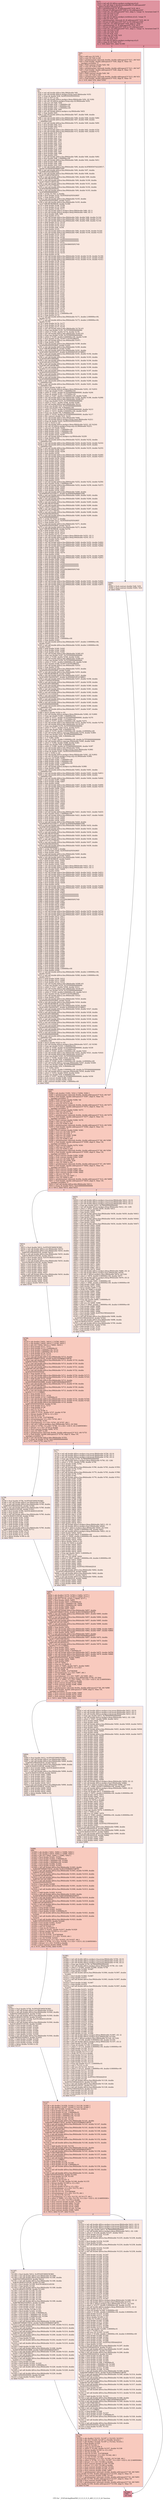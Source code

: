 digraph "CFG for '_Z10CalcAngMomPdS_S_S_S_S_S_S_ddS_S_S_S_S_ib' function" {
	label="CFG for '_Z10CalcAngMomPdS_S_S_S_S_S_S_ddS_S_S_S_S_ib' function";

	Node0x644ba70 [shape=record,color="#b70d28ff", style=filled, fillcolor="#b70d2870",label="{%17:\l  %18 = tail call i32 @llvm.amdgcn.workgroup.id.x()\l  %19 = tail call align 4 dereferenceable(64) i8 addrspace(4)*\l... @llvm.amdgcn.dispatch.ptr()\l  %20 = getelementptr i8, i8 addrspace(4)* %19, i64 4\l  %21 = bitcast i8 addrspace(4)* %20 to i16 addrspace(4)*\l  %22 = load i16, i16 addrspace(4)* %21, align 4, !range !4, !invariant.load !5\l  %23 = zext i16 %22 to i32\l  %24 = mul i32 %18, %23\l  %25 = tail call i32 @llvm.amdgcn.workitem.id.x(), !range !6\l  %26 = add i32 %24, %25\l  %27 = getelementptr inbounds i8, i8 addrspace(4)* %19, i64 16\l  %28 = bitcast i8 addrspace(4)* %27 to i32 addrspace(4)*\l  %29 = load i32, i32 addrspace(4)* %28, align 8, !tbaa !7\l  %30 = getelementptr i8, i8 addrspace(4)* %19, i64 6\l  %31 = bitcast i8 addrspace(4)* %30 to i16 addrspace(4)*\l  %32 = load i16, i16 addrspace(4)* %31, align 2, !range !4, !invariant.load !5\l  %33 = zext i16 %32 to i32\l  %34 = udiv i32 %29, %33\l  %35 = mul i32 %34, %33\l  %36 = icmp ugt i32 %29, %35\l  %37 = zext i1 %36 to i32\l  %38 = add i32 %34, %37\l  %39 = tail call i32 @llvm.amdgcn.workgroup.id.y()\l  %40 = icmp slt i32 %26, %15\l  br i1 %40, label %41, label %1360\l|{<s0>T|<s1>F}}"];
	Node0x644ba70:s0 -> Node0x644fd20;
	Node0x644ba70:s1 -> Node0x644fdb0;
	Node0x644fd20 [shape=record,color="#3d50c3ff", style=filled, fillcolor="#ef886b70",label="{%41:\l41:                                               \l  %42 = add nsw i32 %39, 1\l  %43 = sext i32 %42 to i64\l  %44 = getelementptr inbounds double, double addrspace(1)* %11, i64 %43\l  %45 = load double, double addrspace(1)* %44, align 8, !tbaa !16,\l... !amdgpu.noclobber !5\l  %46 = fadd contract double %45, %8\l  %47 = sext i32 %39 to i64\l  %48 = getelementptr inbounds double, double addrspace(1)* %11, i64 %47\l  %49 = load double, double addrspace(1)* %48, align 8, !tbaa !16,\l... !amdgpu.noclobber !5\l  %50 = fadd contract double %49, %8\l  %51 = sext i32 %26 to i64\l  %52 = getelementptr inbounds double, double addrspace(1)* %13, i64 %51\l  %53 = load double, double addrspace(1)* %52, align 8, !tbaa !16\l  br i1 %16, label %54, label %562\l|{<s0>T|<s1>F}}"];
	Node0x644fd20:s0 -> Node0x6450d50;
	Node0x644fd20:s1 -> Node0x6450de0;
	Node0x6450d50 [shape=record,color="#3d50c3ff", style=filled, fillcolor="#f1ccb870",label="{%54:\l54:                                               \l  %55 = tail call double @llvm.fabs.f64(double %8)\l  %56 = tail call double @llvm.amdgcn.frexp.mant.f64(double %55)\l  %57 = fcmp olt double %56, 0x3FE5555555555555\l  %58 = zext i1 %57 to i32\l  %59 = tail call double @llvm.amdgcn.ldexp.f64(double %56, i32 %58)\l  %60 = tail call i32 @llvm.amdgcn.frexp.exp.i32.f64(double %55)\l  %61 = sub nsw i32 %60, %58\l  %62 = fadd double %59, -1.000000e+00\l  %63 = fadd double %59, 1.000000e+00\l  %64 = fadd double %63, -1.000000e+00\l  %65 = fsub double %59, %64\l  %66 = tail call double @llvm.amdgcn.rcp.f64(double %63)\l  %67 = fneg double %63\l  %68 = tail call double @llvm.fma.f64(double %67, double %66, double\l... 1.000000e+00)\l  %69 = tail call double @llvm.fma.f64(double %68, double %66, double %66)\l  %70 = tail call double @llvm.fma.f64(double %67, double %69, double\l... 1.000000e+00)\l  %71 = tail call double @llvm.fma.f64(double %70, double %69, double %69)\l  %72 = fmul double %62, %71\l  %73 = fmul double %63, %72\l  %74 = fneg double %73\l  %75 = tail call double @llvm.fma.f64(double %72, double %63, double %74)\l  %76 = tail call double @llvm.fma.f64(double %72, double %65, double %75)\l  %77 = fadd double %73, %76\l  %78 = fsub double %77, %73\l  %79 = fsub double %76, %78\l  %80 = fsub double %62, %77\l  %81 = fsub double %62, %80\l  %82 = fsub double %81, %77\l  %83 = fsub double %82, %79\l  %84 = fadd double %80, %83\l  %85 = fmul double %71, %84\l  %86 = fadd double %72, %85\l  %87 = fsub double %86, %72\l  %88 = fsub double %85, %87\l  %89 = fmul double %86, %86\l  %90 = fneg double %89\l  %91 = tail call double @llvm.fma.f64(double %86, double %86, double %90)\l  %92 = fmul double %88, 2.000000e+00\l  %93 = tail call double @llvm.fma.f64(double %86, double %92, double %91)\l  %94 = fadd double %89, %93\l  %95 = fsub double %94, %89\l  %96 = fsub double %93, %95\l  %97 = tail call double @llvm.fma.f64(double %94, double 0x3FBDEE674222DE17,\l... double 0x3FBA6564968915A9)\l  %98 = tail call double @llvm.fma.f64(double %94, double %97, double\l... 0x3FBE25E43ABE935A)\l  %99 = tail call double @llvm.fma.f64(double %94, double %98, double\l... 0x3FC110EF47E6C9C2)\l  %100 = tail call double @llvm.fma.f64(double %94, double %99, double\l... 0x3FC3B13BCFA74449)\l  %101 = tail call double @llvm.fma.f64(double %94, double %100, double\l... 0x3FC745D171BF3C30)\l  %102 = tail call double @llvm.fma.f64(double %94, double %101, double\l... 0x3FCC71C71C7792CE)\l  %103 = tail call double @llvm.fma.f64(double %94, double %102, double\l... 0x3FD24924924920DA)\l  %104 = tail call double @llvm.fma.f64(double %94, double %103, double\l... 0x3FD999999999999C)\l  %105 = sitofp i32 %61 to double\l  %106 = fmul double %105, 0x3FE62E42FEFA39EF\l  %107 = fneg double %106\l  %108 = tail call double @llvm.fma.f64(double %105, double\l... 0x3FE62E42FEFA39EF, double %107)\l  %109 = tail call double @llvm.fma.f64(double %105, double\l... 0x3C7ABC9E3B39803F, double %108)\l  %110 = fadd double %106, %109\l  %111 = fsub double %110, %106\l  %112 = fsub double %109, %111\l  %113 = tail call double @llvm.amdgcn.ldexp.f64(double %86, i32 1)\l  %114 = tail call double @llvm.amdgcn.ldexp.f64(double %88, i32 1)\l  %115 = fmul double %86, %94\l  %116 = fneg double %115\l  %117 = tail call double @llvm.fma.f64(double %94, double %86, double %116)\l  %118 = tail call double @llvm.fma.f64(double %94, double %88, double %117)\l  %119 = tail call double @llvm.fma.f64(double %96, double %86, double %118)\l  %120 = fadd double %115, %119\l  %121 = fsub double %120, %115\l  %122 = fsub double %119, %121\l  %123 = fmul double %94, %104\l  %124 = fneg double %123\l  %125 = tail call double @llvm.fma.f64(double %94, double %104, double %124)\l  %126 = tail call double @llvm.fma.f64(double %96, double %104, double %125)\l  %127 = fadd double %123, %126\l  %128 = fsub double %127, %123\l  %129 = fsub double %126, %128\l  %130 = fadd double %127, 0x3FE5555555555555\l  %131 = fadd double %130, 0xBFE5555555555555\l  %132 = fsub double %127, %131\l  %133 = fadd double %129, 0x3C8543B0D5DF274D\l  %134 = fadd double %133, %132\l  %135 = fadd double %130, %134\l  %136 = fsub double %135, %130\l  %137 = fsub double %134, %136\l  %138 = fmul double %120, %135\l  %139 = fneg double %138\l  %140 = tail call double @llvm.fma.f64(double %120, double %135, double %139)\l  %141 = tail call double @llvm.fma.f64(double %120, double %137, double %140)\l  %142 = tail call double @llvm.fma.f64(double %122, double %135, double %141)\l  %143 = fadd double %138, %142\l  %144 = fsub double %143, %138\l  %145 = fsub double %142, %144\l  %146 = fadd double %113, %143\l  %147 = fsub double %146, %113\l  %148 = fsub double %143, %147\l  %149 = fadd double %114, %145\l  %150 = fadd double %149, %148\l  %151 = fadd double %146, %150\l  %152 = fsub double %151, %146\l  %153 = fsub double %150, %152\l  %154 = fadd double %110, %151\l  %155 = fsub double %154, %110\l  %156 = fsub double %154, %155\l  %157 = fsub double %110, %156\l  %158 = fsub double %151, %155\l  %159 = fadd double %158, %157\l  %160 = fadd double %112, %153\l  %161 = fsub double %160, %112\l  %162 = fsub double %160, %161\l  %163 = fsub double %112, %162\l  %164 = fsub double %153, %161\l  %165 = fadd double %164, %163\l  %166 = fadd double %160, %159\l  %167 = fadd double %154, %166\l  %168 = fsub double %167, %154\l  %169 = fsub double %166, %168\l  %170 = fadd double %165, %169\l  %171 = fadd double %167, %170\l  %172 = fsub double %171, %167\l  %173 = fsub double %170, %172\l  %174 = fmul double %171, 2.000000e+00\l  %175 = fneg double %174\l  %176 = tail call double @llvm.fma.f64(double %171, double 2.000000e+00,\l... double %175)\l  %177 = tail call double @llvm.fma.f64(double %173, double 2.000000e+00,\l... double %176)\l  %178 = fadd double %174, %177\l  %179 = fsub double %178, %174\l  %180 = fsub double %177, %179\l  %181 = tail call double @llvm.fabs.f64(double %174) #3\l  %182 = fcmp oeq double %181, 0x7FF0000000000000\l  %183 = select i1 %182, double %174, double %178\l  %184 = tail call double @llvm.fabs.f64(double %183) #3\l  %185 = fcmp oeq double %184, 0x7FF0000000000000\l  %186 = select i1 %185, double 0.000000e+00, double %180\l  %187 = fmul double %183, 0x3FF71547652B82FE\l  %188 = tail call double @llvm.rint.f64(double %187)\l  %189 = fneg double %188\l  %190 = tail call double @llvm.fma.f64(double %189, double\l... 0x3FE62E42FEFA39EF, double %183)\l  %191 = tail call double @llvm.fma.f64(double %189, double\l... 0x3C7ABC9E3B39803F, double %190)\l  %192 = tail call double @llvm.fma.f64(double %191, double\l... 0x3E5ADE156A5DCB37, double 0x3E928AF3FCA7AB0C)\l  %193 = tail call double @llvm.fma.f64(double %191, double %192, double\l... 0x3EC71DEE623FDE64)\l  %194 = tail call double @llvm.fma.f64(double %191, double %193, double\l... 0x3EFA01997C89E6B0)\l  %195 = tail call double @llvm.fma.f64(double %191, double %194, double\l... 0x3F2A01A014761F6E)\l  %196 = tail call double @llvm.fma.f64(double %191, double %195, double\l... 0x3F56C16C1852B7B0)\l  %197 = tail call double @llvm.fma.f64(double %191, double %196, double\l... 0x3F81111111122322)\l  %198 = tail call double @llvm.fma.f64(double %191, double %197, double\l... 0x3FA55555555502A1)\l  %199 = tail call double @llvm.fma.f64(double %191, double %198, double\l... 0x3FC5555555555511)\l  %200 = tail call double @llvm.fma.f64(double %191, double %199, double\l... 0x3FE000000000000B)\l  %201 = tail call double @llvm.fma.f64(double %191, double %200, double\l... 1.000000e+00)\l  %202 = tail call double @llvm.fma.f64(double %191, double %201, double\l... 1.000000e+00)\l  %203 = fptosi double %188 to i32\l  %204 = tail call double @llvm.amdgcn.ldexp.f64(double %202, i32 %203)\l  %205 = fcmp ogt double %183, 1.024000e+03\l  %206 = select i1 %205, double 0x7FF0000000000000, double %204\l  %207 = fcmp olt double %183, -1.075000e+03\l  %208 = select i1 %207, double 0.000000e+00, double %206\l  %209 = tail call double @llvm.fma.f64(double %208, double %186, double %208)\l  %210 = tail call double @llvm.fabs.f64(double %208) #3\l  %211 = fcmp oeq double %210, 0x7FF0000000000000\l  %212 = select i1 %211, double %208, double %209\l  %213 = tail call double @llvm.fabs.f64(double %212)\l  %214 = fcmp oeq double %55, 0x7FF0000000000000\l  %215 = fcmp oeq double %8, 0.000000e+00\l  %216 = select i1 %214, double 0x7FF0000000000000, double %213\l  %217 = select i1 %215, double 0.000000e+00, double %216\l  %218 = fcmp uno double %8, 0.000000e+00\l  %219 = select i1 %218, double 0x7FF8000000000000, double %217\l  %220 = fdiv contract double %53, %219\l  %221 = tail call double @llvm.fabs.f64(double %46)\l  %222 = tail call double @llvm.amdgcn.frexp.mant.f64(double %221)\l  %223 = fcmp olt double %222, 0x3FE5555555555555\l  %224 = zext i1 %223 to i32\l  %225 = tail call double @llvm.amdgcn.ldexp.f64(double %222, i32 %224)\l  %226 = tail call i32 @llvm.amdgcn.frexp.exp.i32.f64(double %221)\l  %227 = sub nsw i32 %226, %224\l  %228 = fadd double %225, -1.000000e+00\l  %229 = fadd double %225, 1.000000e+00\l  %230 = fadd double %229, -1.000000e+00\l  %231 = fsub double %225, %230\l  %232 = tail call double @llvm.amdgcn.rcp.f64(double %229)\l  %233 = fneg double %229\l  %234 = tail call double @llvm.fma.f64(double %233, double %232, double\l... 1.000000e+00)\l  %235 = tail call double @llvm.fma.f64(double %234, double %232, double %232)\l  %236 = tail call double @llvm.fma.f64(double %233, double %235, double\l... 1.000000e+00)\l  %237 = tail call double @llvm.fma.f64(double %236, double %235, double %235)\l  %238 = fmul double %228, %237\l  %239 = fmul double %229, %238\l  %240 = fneg double %239\l  %241 = tail call double @llvm.fma.f64(double %238, double %229, double %240)\l  %242 = tail call double @llvm.fma.f64(double %238, double %231, double %241)\l  %243 = fadd double %239, %242\l  %244 = fsub double %243, %239\l  %245 = fsub double %242, %244\l  %246 = fsub double %228, %243\l  %247 = fsub double %228, %246\l  %248 = fsub double %247, %243\l  %249 = fsub double %248, %245\l  %250 = fadd double %246, %249\l  %251 = fmul double %237, %250\l  %252 = fadd double %238, %251\l  %253 = fsub double %252, %238\l  %254 = fsub double %251, %253\l  %255 = fmul double %252, %252\l  %256 = fneg double %255\l  %257 = tail call double @llvm.fma.f64(double %252, double %252, double %256)\l  %258 = fmul double %254, 2.000000e+00\l  %259 = tail call double @llvm.fma.f64(double %252, double %258, double %257)\l  %260 = fadd double %255, %259\l  %261 = fsub double %260, %255\l  %262 = fsub double %259, %261\l  %263 = tail call double @llvm.fma.f64(double %260, double\l... 0x3FBDEE674222DE17, double 0x3FBA6564968915A9)\l  %264 = tail call double @llvm.fma.f64(double %260, double %263, double\l... 0x3FBE25E43ABE935A)\l  %265 = tail call double @llvm.fma.f64(double %260, double %264, double\l... 0x3FC110EF47E6C9C2)\l  %266 = tail call double @llvm.fma.f64(double %260, double %265, double\l... 0x3FC3B13BCFA74449)\l  %267 = tail call double @llvm.fma.f64(double %260, double %266, double\l... 0x3FC745D171BF3C30)\l  %268 = tail call double @llvm.fma.f64(double %260, double %267, double\l... 0x3FCC71C71C7792CE)\l  %269 = tail call double @llvm.fma.f64(double %260, double %268, double\l... 0x3FD24924924920DA)\l  %270 = tail call double @llvm.fma.f64(double %260, double %269, double\l... 0x3FD999999999999C)\l  %271 = sitofp i32 %227 to double\l  %272 = fmul double %271, 0x3FE62E42FEFA39EF\l  %273 = fneg double %272\l  %274 = tail call double @llvm.fma.f64(double %271, double\l... 0x3FE62E42FEFA39EF, double %273)\l  %275 = tail call double @llvm.fma.f64(double %271, double\l... 0x3C7ABC9E3B39803F, double %274)\l  %276 = fadd double %272, %275\l  %277 = fsub double %276, %272\l  %278 = fsub double %275, %277\l  %279 = tail call double @llvm.amdgcn.ldexp.f64(double %252, i32 1)\l  %280 = tail call double @llvm.amdgcn.ldexp.f64(double %254, i32 1)\l  %281 = fmul double %252, %260\l  %282 = fneg double %281\l  %283 = tail call double @llvm.fma.f64(double %260, double %252, double %282)\l  %284 = tail call double @llvm.fma.f64(double %260, double %254, double %283)\l  %285 = tail call double @llvm.fma.f64(double %262, double %252, double %284)\l  %286 = fadd double %281, %285\l  %287 = fsub double %286, %281\l  %288 = fsub double %285, %287\l  %289 = fmul double %260, %270\l  %290 = fneg double %289\l  %291 = tail call double @llvm.fma.f64(double %260, double %270, double %290)\l  %292 = tail call double @llvm.fma.f64(double %262, double %270, double %291)\l  %293 = fadd double %289, %292\l  %294 = fsub double %293, %289\l  %295 = fsub double %292, %294\l  %296 = fadd double %293, 0x3FE5555555555555\l  %297 = fadd double %296, 0xBFE5555555555555\l  %298 = fsub double %293, %297\l  %299 = fadd double %295, 0x3C8543B0D5DF274D\l  %300 = fadd double %299, %298\l  %301 = fadd double %296, %300\l  %302 = fsub double %301, %296\l  %303 = fsub double %300, %302\l  %304 = fmul double %286, %301\l  %305 = fneg double %304\l  %306 = tail call double @llvm.fma.f64(double %286, double %301, double %305)\l  %307 = tail call double @llvm.fma.f64(double %286, double %303, double %306)\l  %308 = tail call double @llvm.fma.f64(double %288, double %301, double %307)\l  %309 = fadd double %304, %308\l  %310 = fsub double %309, %304\l  %311 = fsub double %308, %310\l  %312 = fadd double %279, %309\l  %313 = fsub double %312, %279\l  %314 = fsub double %309, %313\l  %315 = fadd double %280, %311\l  %316 = fadd double %315, %314\l  %317 = fadd double %312, %316\l  %318 = fsub double %317, %312\l  %319 = fsub double %316, %318\l  %320 = fadd double %276, %317\l  %321 = fsub double %320, %276\l  %322 = fsub double %320, %321\l  %323 = fsub double %276, %322\l  %324 = fsub double %317, %321\l  %325 = fadd double %324, %323\l  %326 = fadd double %278, %319\l  %327 = fsub double %326, %278\l  %328 = fsub double %326, %327\l  %329 = fsub double %278, %328\l  %330 = fsub double %319, %327\l  %331 = fadd double %330, %329\l  %332 = fadd double %326, %325\l  %333 = fadd double %320, %332\l  %334 = fsub double %333, %320\l  %335 = fsub double %332, %334\l  %336 = fadd double %331, %335\l  %337 = fadd double %333, %336\l  %338 = fsub double %337, %333\l  %339 = fsub double %336, %338\l  %340 = fmul double %337, 3.000000e+00\l  %341 = fneg double %340\l  %342 = tail call double @llvm.fma.f64(double %337, double 3.000000e+00,\l... double %341)\l  %343 = tail call double @llvm.fma.f64(double %339, double 3.000000e+00,\l... double %342)\l  %344 = fadd double %340, %343\l  %345 = fsub double %344, %340\l  %346 = fsub double %343, %345\l  %347 = tail call double @llvm.fabs.f64(double %340) #3\l  %348 = fcmp oeq double %347, 0x7FF0000000000000\l  %349 = select i1 %348, double %340, double %344\l  %350 = tail call double @llvm.fabs.f64(double %349) #3\l  %351 = fcmp oeq double %350, 0x7FF0000000000000\l  %352 = select i1 %351, double 0.000000e+00, double %346\l  %353 = fmul double %349, 0x3FF71547652B82FE\l  %354 = tail call double @llvm.rint.f64(double %353)\l  %355 = fneg double %354\l  %356 = tail call double @llvm.fma.f64(double %355, double\l... 0x3FE62E42FEFA39EF, double %349)\l  %357 = tail call double @llvm.fma.f64(double %355, double\l... 0x3C7ABC9E3B39803F, double %356)\l  %358 = tail call double @llvm.fma.f64(double %357, double\l... 0x3E5ADE156A5DCB37, double 0x3E928AF3FCA7AB0C)\l  %359 = tail call double @llvm.fma.f64(double %357, double %358, double\l... 0x3EC71DEE623FDE64)\l  %360 = tail call double @llvm.fma.f64(double %357, double %359, double\l... 0x3EFA01997C89E6B0)\l  %361 = tail call double @llvm.fma.f64(double %357, double %360, double\l... 0x3F2A01A014761F6E)\l  %362 = tail call double @llvm.fma.f64(double %357, double %361, double\l... 0x3F56C16C1852B7B0)\l  %363 = tail call double @llvm.fma.f64(double %357, double %362, double\l... 0x3F81111111122322)\l  %364 = tail call double @llvm.fma.f64(double %357, double %363, double\l... 0x3FA55555555502A1)\l  %365 = tail call double @llvm.fma.f64(double %357, double %364, double\l... 0x3FC5555555555511)\l  %366 = tail call double @llvm.fma.f64(double %357, double %365, double\l... 0x3FE000000000000B)\l  %367 = tail call double @llvm.fma.f64(double %357, double %366, double\l... 1.000000e+00)\l  %368 = tail call double @llvm.fma.f64(double %357, double %367, double\l... 1.000000e+00)\l  %369 = fptosi double %354 to i32\l  %370 = tail call double @llvm.amdgcn.ldexp.f64(double %368, i32 %369)\l  %371 = fcmp ogt double %349, 1.024000e+03\l  %372 = select i1 %371, double 0x7FF0000000000000, double %370\l  %373 = fcmp olt double %349, -1.075000e+03\l  %374 = select i1 %373, double 0.000000e+00, double %372\l  %375 = tail call double @llvm.fma.f64(double %374, double %352, double %374)\l  %376 = tail call double @llvm.fabs.f64(double %374) #3\l  %377 = fcmp oeq double %376, 0x7FF0000000000000\l  %378 = select i1 %377, double %374, double %375\l  %379 = fcmp uge double %46, 0.000000e+00\l  %380 = select i1 %379, double 0.000000e+00, double -0.000000e+00\l  %381 = tail call double @llvm.copysign.f64(double %378, double %380)\l  %382 = fcmp oeq double %221, 0x7FF0000000000000\l  %383 = fcmp oeq double %46, 0.000000e+00\l  %384 = or i1 %383, %382\l  %385 = select i1 %383, double 0.000000e+00, double 0x7FF0000000000000\l  %386 = tail call double @llvm.copysign.f64(double %385, double %46)\l  %387 = select i1 %384, double %386, double %381\l  %388 = fcmp uno double %46, 0.000000e+00\l  %389 = select i1 %388, double 0x7FF8000000000000, double %387\l  %390 = tail call double @llvm.fabs.f64(double %50)\l  %391 = tail call double @llvm.amdgcn.frexp.mant.f64(double %390)\l  %392 = fcmp olt double %391, 0x3FE5555555555555\l  %393 = zext i1 %392 to i32\l  %394 = tail call double @llvm.amdgcn.ldexp.f64(double %391, i32 %393)\l  %395 = tail call i32 @llvm.amdgcn.frexp.exp.i32.f64(double %390)\l  %396 = sub nsw i32 %395, %393\l  %397 = fadd double %394, -1.000000e+00\l  %398 = fadd double %394, 1.000000e+00\l  %399 = fadd double %398, -1.000000e+00\l  %400 = fsub double %394, %399\l  %401 = tail call double @llvm.amdgcn.rcp.f64(double %398)\l  %402 = fneg double %398\l  %403 = tail call double @llvm.fma.f64(double %402, double %401, double\l... 1.000000e+00)\l  %404 = tail call double @llvm.fma.f64(double %403, double %401, double %401)\l  %405 = tail call double @llvm.fma.f64(double %402, double %404, double\l... 1.000000e+00)\l  %406 = tail call double @llvm.fma.f64(double %405, double %404, double %404)\l  %407 = fmul double %397, %406\l  %408 = fmul double %398, %407\l  %409 = fneg double %408\l  %410 = tail call double @llvm.fma.f64(double %407, double %398, double %409)\l  %411 = tail call double @llvm.fma.f64(double %407, double %400, double %410)\l  %412 = fadd double %408, %411\l  %413 = fsub double %412, %408\l  %414 = fsub double %411, %413\l  %415 = fsub double %397, %412\l  %416 = fsub double %397, %415\l  %417 = fsub double %416, %412\l  %418 = fsub double %417, %414\l  %419 = fadd double %415, %418\l  %420 = fmul double %406, %419\l  %421 = fadd double %407, %420\l  %422 = fsub double %421, %407\l  %423 = fsub double %420, %422\l  %424 = fmul double %421, %421\l  %425 = fneg double %424\l  %426 = tail call double @llvm.fma.f64(double %421, double %421, double %425)\l  %427 = fmul double %423, 2.000000e+00\l  %428 = tail call double @llvm.fma.f64(double %421, double %427, double %426)\l  %429 = fadd double %424, %428\l  %430 = fsub double %429, %424\l  %431 = fsub double %428, %430\l  %432 = tail call double @llvm.fma.f64(double %429, double\l... 0x3FBDEE674222DE17, double 0x3FBA6564968915A9)\l  %433 = tail call double @llvm.fma.f64(double %429, double %432, double\l... 0x3FBE25E43ABE935A)\l  %434 = tail call double @llvm.fma.f64(double %429, double %433, double\l... 0x3FC110EF47E6C9C2)\l  %435 = tail call double @llvm.fma.f64(double %429, double %434, double\l... 0x3FC3B13BCFA74449)\l  %436 = tail call double @llvm.fma.f64(double %429, double %435, double\l... 0x3FC745D171BF3C30)\l  %437 = tail call double @llvm.fma.f64(double %429, double %436, double\l... 0x3FCC71C71C7792CE)\l  %438 = tail call double @llvm.fma.f64(double %429, double %437, double\l... 0x3FD24924924920DA)\l  %439 = tail call double @llvm.fma.f64(double %429, double %438, double\l... 0x3FD999999999999C)\l  %440 = sitofp i32 %396 to double\l  %441 = fmul double %440, 0x3FE62E42FEFA39EF\l  %442 = fneg double %441\l  %443 = tail call double @llvm.fma.f64(double %440, double\l... 0x3FE62E42FEFA39EF, double %442)\l  %444 = tail call double @llvm.fma.f64(double %440, double\l... 0x3C7ABC9E3B39803F, double %443)\l  %445 = fadd double %441, %444\l  %446 = fsub double %445, %441\l  %447 = fsub double %444, %446\l  %448 = tail call double @llvm.amdgcn.ldexp.f64(double %421, i32 1)\l  %449 = tail call double @llvm.amdgcn.ldexp.f64(double %423, i32 1)\l  %450 = fmul double %421, %429\l  %451 = fneg double %450\l  %452 = tail call double @llvm.fma.f64(double %429, double %421, double %451)\l  %453 = tail call double @llvm.fma.f64(double %429, double %423, double %452)\l  %454 = tail call double @llvm.fma.f64(double %431, double %421, double %453)\l  %455 = fadd double %450, %454\l  %456 = fsub double %455, %450\l  %457 = fsub double %454, %456\l  %458 = fmul double %429, %439\l  %459 = fneg double %458\l  %460 = tail call double @llvm.fma.f64(double %429, double %439, double %459)\l  %461 = tail call double @llvm.fma.f64(double %431, double %439, double %460)\l  %462 = fadd double %458, %461\l  %463 = fsub double %462, %458\l  %464 = fsub double %461, %463\l  %465 = fadd double %462, 0x3FE5555555555555\l  %466 = fadd double %465, 0xBFE5555555555555\l  %467 = fsub double %462, %466\l  %468 = fadd double %464, 0x3C8543B0D5DF274D\l  %469 = fadd double %468, %467\l  %470 = fadd double %465, %469\l  %471 = fsub double %470, %465\l  %472 = fsub double %469, %471\l  %473 = fmul double %455, %470\l  %474 = fneg double %473\l  %475 = tail call double @llvm.fma.f64(double %455, double %470, double %474)\l  %476 = tail call double @llvm.fma.f64(double %455, double %472, double %475)\l  %477 = tail call double @llvm.fma.f64(double %457, double %470, double %476)\l  %478 = fadd double %473, %477\l  %479 = fsub double %478, %473\l  %480 = fsub double %477, %479\l  %481 = fadd double %448, %478\l  %482 = fsub double %481, %448\l  %483 = fsub double %478, %482\l  %484 = fadd double %449, %480\l  %485 = fadd double %484, %483\l  %486 = fadd double %481, %485\l  %487 = fsub double %486, %481\l  %488 = fsub double %485, %487\l  %489 = fadd double %445, %486\l  %490 = fsub double %489, %445\l  %491 = fsub double %489, %490\l  %492 = fsub double %445, %491\l  %493 = fsub double %486, %490\l  %494 = fadd double %493, %492\l  %495 = fadd double %447, %488\l  %496 = fsub double %495, %447\l  %497 = fsub double %495, %496\l  %498 = fsub double %447, %497\l  %499 = fsub double %488, %496\l  %500 = fadd double %499, %498\l  %501 = fadd double %495, %494\l  %502 = fadd double %489, %501\l  %503 = fsub double %502, %489\l  %504 = fsub double %501, %503\l  %505 = fadd double %500, %504\l  %506 = fadd double %502, %505\l  %507 = fsub double %506, %502\l  %508 = fsub double %505, %507\l  %509 = fmul double %506, 3.000000e+00\l  %510 = fneg double %509\l  %511 = tail call double @llvm.fma.f64(double %506, double 3.000000e+00,\l... double %510)\l  %512 = tail call double @llvm.fma.f64(double %508, double 3.000000e+00,\l... double %511)\l  %513 = fadd double %509, %512\l  %514 = fsub double %513, %509\l  %515 = fsub double %512, %514\l  %516 = tail call double @llvm.fabs.f64(double %509) #3\l  %517 = fcmp oeq double %516, 0x7FF0000000000000\l  %518 = select i1 %517, double %509, double %513\l  %519 = tail call double @llvm.fabs.f64(double %518) #3\l  %520 = fcmp oeq double %519, 0x7FF0000000000000\l  %521 = select i1 %520, double 0.000000e+00, double %515\l  %522 = fmul double %518, 0x3FF71547652B82FE\l  %523 = tail call double @llvm.rint.f64(double %522)\l  %524 = fneg double %523\l  %525 = tail call double @llvm.fma.f64(double %524, double\l... 0x3FE62E42FEFA39EF, double %518)\l  %526 = tail call double @llvm.fma.f64(double %524, double\l... 0x3C7ABC9E3B39803F, double %525)\l  %527 = tail call double @llvm.fma.f64(double %526, double\l... 0x3E5ADE156A5DCB37, double 0x3E928AF3FCA7AB0C)\l  %528 = tail call double @llvm.fma.f64(double %526, double %527, double\l... 0x3EC71DEE623FDE64)\l  %529 = tail call double @llvm.fma.f64(double %526, double %528, double\l... 0x3EFA01997C89E6B0)\l  %530 = tail call double @llvm.fma.f64(double %526, double %529, double\l... 0x3F2A01A014761F6E)\l  %531 = tail call double @llvm.fma.f64(double %526, double %530, double\l... 0x3F56C16C1852B7B0)\l  %532 = tail call double @llvm.fma.f64(double %526, double %531, double\l... 0x3F81111111122322)\l  %533 = tail call double @llvm.fma.f64(double %526, double %532, double\l... 0x3FA55555555502A1)\l  %534 = tail call double @llvm.fma.f64(double %526, double %533, double\l... 0x3FC5555555555511)\l  %535 = tail call double @llvm.fma.f64(double %526, double %534, double\l... 0x3FE000000000000B)\l  %536 = tail call double @llvm.fma.f64(double %526, double %535, double\l... 1.000000e+00)\l  %537 = tail call double @llvm.fma.f64(double %526, double %536, double\l... 1.000000e+00)\l  %538 = fptosi double %523 to i32\l  %539 = tail call double @llvm.amdgcn.ldexp.f64(double %537, i32 %538)\l  %540 = fcmp ogt double %518, 1.024000e+03\l  %541 = select i1 %540, double 0x7FF0000000000000, double %539\l  %542 = fcmp olt double %518, -1.075000e+03\l  %543 = select i1 %542, double 0.000000e+00, double %541\l  %544 = tail call double @llvm.fma.f64(double %543, double %521, double %543)\l  %545 = tail call double @llvm.fabs.f64(double %543) #3\l  %546 = fcmp oeq double %545, 0x7FF0000000000000\l  %547 = select i1 %546, double %543, double %544\l  %548 = fcmp uge double %50, 0.000000e+00\l  %549 = select i1 %548, double 0.000000e+00, double -0.000000e+00\l  %550 = tail call double @llvm.copysign.f64(double %547, double %549)\l  %551 = fcmp oeq double %390, 0x7FF0000000000000\l  %552 = fcmp oeq double %50, 0.000000e+00\l  %553 = or i1 %552, %551\l  %554 = select i1 %552, double 0.000000e+00, double 0x7FF0000000000000\l  %555 = tail call double @llvm.copysign.f64(double %554, double %50)\l  %556 = select i1 %553, double %555, double %550\l  %557 = fcmp uno double %50, 0.000000e+00\l  %558 = select i1 %557, double 0x7FF8000000000000, double %556\l  %559 = fsub contract double %389, %558\l  %560 = fmul contract double %559, %220\l  %561 = fdiv contract double %560, 3.000000e+00\l  br label %565\l}"];
	Node0x6450d50 -> Node0x646c7a0;
	Node0x6450de0 [shape=record,color="#3d50c3ff", style=filled, fillcolor="#f1ccb870",label="{%562:\l562:                                              \l  %563 = fsub contract double %46, %50\l  %564 = fmul contract double %563, %53\l  br label %565\l}"];
	Node0x6450de0 -> Node0x646c7a0;
	Node0x646c7a0 [shape=record,color="#3d50c3ff", style=filled, fillcolor="#ef886b70",label="{%565:\l565:                                              \l  %566 = phi double [ %561, %54 ], [ %564, %562 ]\l  %567 = getelementptr inbounds double, double addrspace(1)* %10, i64 %47\l  %568 = load double, double addrspace(1)* %567, align 8, !tbaa !16,\l... !amdgpu.noclobber !5\l  %569 = fadd contract double %568, %8\l  %570 = mul nsw i32 %26, 3\l  %571 = sext i32 %570 to i64\l  %572 = getelementptr inbounds double, double addrspace(1)* %14, i64 %571\l  %573 = load double, double addrspace(1)* %572, align 8, !tbaa !16,\l... !amdgpu.noclobber !5\l  %574 = fmul contract double %569, %573\l  %575 = add nsw i32 %570, 1\l  %576 = sext i32 %575 to i64\l  %577 = getelementptr inbounds double, double addrspace(1)* %14, i64 %576\l  %578 = load double, double addrspace(1)* %577, align 8, !tbaa !16,\l... !amdgpu.noclobber !5\l  %579 = fmul contract double %569, %578\l  %580 = add nsw i32 %570, 2\l  %581 = sext i32 %580 to i64\l  %582 = getelementptr inbounds double, double addrspace(1)* %14, i64 %581\l  %583 = load double, double addrspace(1)* %582, align 8, !tbaa !16,\l... !amdgpu.noclobber !5\l  %584 = fmul contract double %569, %583\l  %585 = mul nsw i32 %38, %570\l  %586 = mul nsw i32 %39, 3\l  %587 = add nsw i32 %585, %586\l  %588 = add nsw i32 %587, 2\l  %589 = sext i32 %588 to i64\l  %590 = getelementptr inbounds double, double addrspace(1)* %6, i64 %589\l  %591 = load double, double addrspace(1)* %590, align 8, !tbaa !16,\l... !amdgpu.noclobber !5\l  %592 = fmul contract double %579, %591\l  %593 = add nsw i32 %587, 1\l  %594 = sext i32 %593 to i64\l  %595 = getelementptr inbounds double, double addrspace(1)* %6, i64 %594\l  %596 = load double, double addrspace(1)* %595, align 8, !tbaa !16,\l... !amdgpu.noclobber !5\l  %597 = fmul contract double %584, %596\l  %598 = fsub contract double %592, %597\l  %599 = mul nsw i32 %38, %26\l  %600 = add nsw i32 %599, %39\l  %601 = sext i32 %600 to i64\l  %602 = getelementptr inbounds double, double addrspace(1)* %7, i64 %601\l  %603 = load double, double addrspace(1)* %602, align 8, !tbaa !16,\l... !amdgpu.noclobber !5\l  %604 = fmul contract double %603, %9\l  %605 = fmul contract double %569, %604\l  %606 = fmul contract double %584, %605\l  %607 = shl nsw i32 %26, 1\l  %608 = add nuw nsw i32 %607, 1\l  %609 = sext i32 %608 to i64\l  %610 = getelementptr inbounds double, double addrspace(1)* %12, i64 %609\l  %611 = load double, double addrspace(1)* %610, align 8, !tbaa !16,\l... !amdgpu.noclobber !5\l  %612 = tail call double @llvm.fabs.f64(double %611)\l  %613 = fcmp olt double %612, 0x41D0000000000000\l  br i1 %613, label %614, label %633\l|{<s0>T|<s1>F}}"];
	Node0x646c7a0:s0 -> Node0x646e630;
	Node0x646c7a0:s1 -> Node0x646e6c0;
	Node0x646e630 [shape=record,color="#3d50c3ff", style=filled, fillcolor="#f1ccb870",label="{%614:\l614:                                              \l  %615 = fmul double %612, 0x3FE45F306DC9C883\l  %616 = tail call double @llvm.rint.f64(double %615)\l  %617 = tail call double @llvm.fma.f64(double %616, double\l... 0xBFF921FB54442D18, double %612)\l  %618 = tail call double @llvm.fma.f64(double %616, double\l... 0xBC91A62633145C00, double %617)\l  %619 = fmul double %616, 0x3C91A62633145C00\l  %620 = fneg double %619\l  %621 = tail call double @llvm.fma.f64(double %616, double\l... 0x3C91A62633145C00, double %620)\l  %622 = fsub double %617, %619\l  %623 = fsub double %617, %622\l  %624 = fsub double %623, %619\l  %625 = fsub double %622, %618\l  %626 = fadd double %625, %624\l  %627 = fsub double %626, %621\l  %628 = tail call double @llvm.fma.f64(double %616, double\l... 0xB97B839A252049C0, double %627)\l  %629 = fadd double %618, %628\l  %630 = fsub double %629, %618\l  %631 = fsub double %628, %630\l  %632 = fptosi double %616 to i32\l  br label %709\l}"];
	Node0x646e630 -> Node0x646f5c0;
	Node0x646e6c0 [shape=record,color="#3d50c3ff", style=filled, fillcolor="#f1ccb870",label="{%633:\l633:                                              \l  %634 = tail call double @llvm.amdgcn.trig.preop.f64(double %612, i32 0)\l  %635 = tail call double @llvm.amdgcn.trig.preop.f64(double %612, i32 1)\l  %636 = tail call double @llvm.amdgcn.trig.preop.f64(double %612, i32 2)\l  %637 = fcmp oge double %612, 0x7B00000000000000\l  %638 = tail call double @llvm.amdgcn.ldexp.f64(double %612, i32 -128)\l  %639 = select i1 %637, double %638, double %612\l  %640 = fmul double %636, %639\l  %641 = fneg double %640\l  %642 = tail call double @llvm.fma.f64(double %636, double %639, double %641)\l  %643 = fmul double %635, %639\l  %644 = fneg double %643\l  %645 = tail call double @llvm.fma.f64(double %635, double %639, double %644)\l  %646 = fmul double %634, %639\l  %647 = fneg double %646\l  %648 = tail call double @llvm.fma.f64(double %634, double %639, double %647)\l  %649 = fadd double %643, %648\l  %650 = fsub double %649, %643\l  %651 = fsub double %649, %650\l  %652 = fsub double %648, %650\l  %653 = fsub double %643, %651\l  %654 = fadd double %652, %653\l  %655 = fadd double %640, %645\l  %656 = fsub double %655, %640\l  %657 = fsub double %655, %656\l  %658 = fsub double %645, %656\l  %659 = fsub double %640, %657\l  %660 = fadd double %658, %659\l  %661 = fadd double %655, %654\l  %662 = fsub double %661, %655\l  %663 = fsub double %661, %662\l  %664 = fsub double %654, %662\l  %665 = fsub double %655, %663\l  %666 = fadd double %664, %665\l  %667 = fadd double %660, %666\l  %668 = fadd double %642, %667\l  %669 = fadd double %646, %649\l  %670 = fsub double %669, %646\l  %671 = fsub double %649, %670\l  %672 = fadd double %671, %661\l  %673 = fsub double %672, %671\l  %674 = fsub double %661, %673\l  %675 = fadd double %674, %668\l  %676 = tail call double @llvm.amdgcn.ldexp.f64(double %669, i32 -2)\l  %677 = tail call double @llvm.amdgcn.fract.f64(double %676)\l  %678 = tail call i1 @llvm.amdgcn.class.f64(double %676, i32 516)\l  %679 = select i1 %678, double 0.000000e+00, double %677\l  %680 = tail call double @llvm.amdgcn.ldexp.f64(double %679, i32 2)\l  %681 = fadd double %680, %672\l  %682 = fcmp olt double %681, 0.000000e+00\l  %683 = select i1 %682, double 4.000000e+00, double 0.000000e+00\l  %684 = fadd double %680, %683\l  %685 = fadd double %672, %684\l  %686 = fptosi double %685 to i32\l  %687 = sitofp i32 %686 to double\l  %688 = fsub double %684, %687\l  %689 = fadd double %672, %688\l  %690 = fsub double %689, %688\l  %691 = fsub double %672, %690\l  %692 = fadd double %675, %691\l  %693 = fcmp oge double %689, 5.000000e-01\l  %694 = zext i1 %693 to i32\l  %695 = add nsw i32 %694, %686\l  %696 = select i1 %693, double 1.000000e+00, double 0.000000e+00\l  %697 = fsub double %689, %696\l  %698 = fadd double %697, %692\l  %699 = fsub double %698, %697\l  %700 = fsub double %692, %699\l  %701 = fmul double %698, 0x3FF921FB54442D18\l  %702 = fneg double %701\l  %703 = tail call double @llvm.fma.f64(double %698, double\l... 0x3FF921FB54442D18, double %702)\l  %704 = tail call double @llvm.fma.f64(double %698, double\l... 0x3C91A62633145C07, double %703)\l  %705 = tail call double @llvm.fma.f64(double %700, double\l... 0x3FF921FB54442D18, double %704)\l  %706 = fadd double %701, %705\l  %707 = fsub double %706, %701\l  %708 = fsub double %705, %707\l  br label %709\l}"];
	Node0x646e6c0 -> Node0x646f5c0;
	Node0x646f5c0 [shape=record,color="#3d50c3ff", style=filled, fillcolor="#ef886b70",label="{%709:\l709:                                              \l  %710 = phi double [ %631, %614 ], [ %708, %633 ]\l  %711 = phi double [ %629, %614 ], [ %706, %633 ]\l  %712 = phi i32 [ %632, %614 ], [ %695, %633 ]\l  %713 = fmul double %711, %711\l  %714 = fmul double %713, 5.000000e-01\l  %715 = fsub double 1.000000e+00, %714\l  %716 = fsub double 1.000000e+00, %715\l  %717 = fsub double %716, %714\l  %718 = fmul double %713, %713\l  %719 = tail call double @llvm.fma.f64(double %713, double\l... 0xBDA907DB46CC5E42, double 0x3E21EEB69037AB78)\l  %720 = tail call double @llvm.fma.f64(double %713, double %719, double\l... 0xBE927E4FA17F65F6)\l  %721 = tail call double @llvm.fma.f64(double %713, double %720, double\l... 0x3EFA01A019F4EC90)\l  %722 = tail call double @llvm.fma.f64(double %713, double %721, double\l... 0xBF56C16C16C16967)\l  %723 = tail call double @llvm.fma.f64(double %713, double %722, double\l... 0x3FA5555555555555)\l  %724 = fneg double %710\l  %725 = tail call double @llvm.fma.f64(double %711, double %724, double %717)\l  %726 = tail call double @llvm.fma.f64(double %718, double %723, double %725)\l  %727 = fadd double %715, %726\l  %728 = tail call double @llvm.fma.f64(double %713, double\l... 0x3DE5E0B2F9A43BB8, double 0xBE5AE600B42FDFA7)\l  %729 = tail call double @llvm.fma.f64(double %713, double %728, double\l... 0x3EC71DE3796CDE01)\l  %730 = tail call double @llvm.fma.f64(double %713, double %729, double\l... 0xBF2A01A019E83E5C)\l  %731 = tail call double @llvm.fma.f64(double %713, double %730, double\l... 0x3F81111111110BB3)\l  %732 = fneg double %713\l  %733 = fmul double %711, %732\l  %734 = fmul double %710, 5.000000e-01\l  %735 = tail call double @llvm.fma.f64(double %733, double %731, double %734)\l  %736 = tail call double @llvm.fma.f64(double %713, double %735, double %724)\l  %737 = tail call double @llvm.fma.f64(double %733, double\l... 0xBFC5555555555555, double %736)\l  %738 = fsub double %711, %737\l  %739 = fneg double %738\l  %740 = and i32 %712, 1\l  %741 = icmp eq i32 %740, 0\l  %742 = select i1 %741, double %727, double %739\l  %743 = bitcast double %742 to \<2 x i32\>\l  %744 = shl i32 %712, 30\l  %745 = and i32 %744, -2147483648\l  %746 = extractelement \<2 x i32\> %743, i64 1\l  %747 = xor i32 %746, %745\l  %748 = insertelement \<2 x i32\> %743, i32 %747, i64 1\l  %749 = tail call i1 @llvm.amdgcn.class.f64(double %612, i32 504)\l  %750 = select i1 %749, \<2 x i32\> %748, \<2 x i32\> \<i32 0, i32 2146959360\>\l  %751 = bitcast \<2 x i32\> %750 to double\l  %752 = fmul contract double %606, %751\l  %753 = sext i32 %607 to i64\l  %754 = getelementptr inbounds double, double addrspace(1)* %12, i64 %753\l  %755 = load double, double addrspace(1)* %754, align 8, !tbaa !16,\l... !amdgpu.noclobber !5\l  %756 = tail call double @llvm.fabs.f64(double %755)\l  %757 = fcmp olt double %756, 0x41D0000000000000\l  br i1 %757, label %758, label %777\l|{<s0>T|<s1>F}}"];
	Node0x646f5c0:s0 -> Node0x6476810;
	Node0x646f5c0:s1 -> Node0x64768a0;
	Node0x6476810 [shape=record,color="#3d50c3ff", style=filled, fillcolor="#f1ccb870",label="{%758:\l758:                                              \l  %759 = fmul double %756, 0x3FE45F306DC9C883\l  %760 = tail call double @llvm.rint.f64(double %759)\l  %761 = tail call double @llvm.fma.f64(double %760, double\l... 0xBFF921FB54442D18, double %756)\l  %762 = tail call double @llvm.fma.f64(double %760, double\l... 0xBC91A62633145C00, double %761)\l  %763 = fmul double %760, 0x3C91A62633145C00\l  %764 = fneg double %763\l  %765 = tail call double @llvm.fma.f64(double %760, double\l... 0x3C91A62633145C00, double %764)\l  %766 = fsub double %761, %763\l  %767 = fsub double %761, %766\l  %768 = fsub double %767, %763\l  %769 = fsub double %766, %762\l  %770 = fadd double %769, %768\l  %771 = fsub double %770, %765\l  %772 = tail call double @llvm.fma.f64(double %760, double\l... 0xB97B839A252049C0, double %771)\l  %773 = fadd double %762, %772\l  %774 = fsub double %773, %762\l  %775 = fsub double %772, %774\l  %776 = fptosi double %760 to i32\l  br label %853\l}"];
	Node0x6476810 -> Node0x64776a0;
	Node0x64768a0 [shape=record,color="#3d50c3ff", style=filled, fillcolor="#f1ccb870",label="{%777:\l777:                                              \l  %778 = tail call double @llvm.amdgcn.trig.preop.f64(double %756, i32 0)\l  %779 = tail call double @llvm.amdgcn.trig.preop.f64(double %756, i32 1)\l  %780 = tail call double @llvm.amdgcn.trig.preop.f64(double %756, i32 2)\l  %781 = fcmp oge double %756, 0x7B00000000000000\l  %782 = tail call double @llvm.amdgcn.ldexp.f64(double %756, i32 -128)\l  %783 = select i1 %781, double %782, double %756\l  %784 = fmul double %780, %783\l  %785 = fneg double %784\l  %786 = tail call double @llvm.fma.f64(double %780, double %783, double %785)\l  %787 = fmul double %779, %783\l  %788 = fneg double %787\l  %789 = tail call double @llvm.fma.f64(double %779, double %783, double %788)\l  %790 = fmul double %778, %783\l  %791 = fneg double %790\l  %792 = tail call double @llvm.fma.f64(double %778, double %783, double %791)\l  %793 = fadd double %787, %792\l  %794 = fsub double %793, %787\l  %795 = fsub double %793, %794\l  %796 = fsub double %792, %794\l  %797 = fsub double %787, %795\l  %798 = fadd double %796, %797\l  %799 = fadd double %784, %789\l  %800 = fsub double %799, %784\l  %801 = fsub double %799, %800\l  %802 = fsub double %789, %800\l  %803 = fsub double %784, %801\l  %804 = fadd double %802, %803\l  %805 = fadd double %799, %798\l  %806 = fsub double %805, %799\l  %807 = fsub double %805, %806\l  %808 = fsub double %798, %806\l  %809 = fsub double %799, %807\l  %810 = fadd double %808, %809\l  %811 = fadd double %804, %810\l  %812 = fadd double %786, %811\l  %813 = fadd double %790, %793\l  %814 = fsub double %813, %790\l  %815 = fsub double %793, %814\l  %816 = fadd double %815, %805\l  %817 = fsub double %816, %815\l  %818 = fsub double %805, %817\l  %819 = fadd double %818, %812\l  %820 = tail call double @llvm.amdgcn.ldexp.f64(double %813, i32 -2)\l  %821 = tail call double @llvm.amdgcn.fract.f64(double %820)\l  %822 = tail call i1 @llvm.amdgcn.class.f64(double %820, i32 516)\l  %823 = select i1 %822, double 0.000000e+00, double %821\l  %824 = tail call double @llvm.amdgcn.ldexp.f64(double %823, i32 2)\l  %825 = fadd double %824, %816\l  %826 = fcmp olt double %825, 0.000000e+00\l  %827 = select i1 %826, double 4.000000e+00, double 0.000000e+00\l  %828 = fadd double %824, %827\l  %829 = fadd double %816, %828\l  %830 = fptosi double %829 to i32\l  %831 = sitofp i32 %830 to double\l  %832 = fsub double %828, %831\l  %833 = fadd double %816, %832\l  %834 = fsub double %833, %832\l  %835 = fsub double %816, %834\l  %836 = fadd double %819, %835\l  %837 = fcmp oge double %833, 5.000000e-01\l  %838 = zext i1 %837 to i32\l  %839 = add nsw i32 %838, %830\l  %840 = select i1 %837, double 1.000000e+00, double 0.000000e+00\l  %841 = fsub double %833, %840\l  %842 = fadd double %841, %836\l  %843 = fsub double %842, %841\l  %844 = fsub double %836, %843\l  %845 = fmul double %842, 0x3FF921FB54442D18\l  %846 = fneg double %845\l  %847 = tail call double @llvm.fma.f64(double %842, double\l... 0x3FF921FB54442D18, double %846)\l  %848 = tail call double @llvm.fma.f64(double %842, double\l... 0x3C91A62633145C07, double %847)\l  %849 = tail call double @llvm.fma.f64(double %844, double\l... 0x3FF921FB54442D18, double %848)\l  %850 = fadd double %845, %849\l  %851 = fsub double %850, %845\l  %852 = fsub double %849, %851\l  br label %853\l}"];
	Node0x64768a0 -> Node0x64776a0;
	Node0x64776a0 [shape=record,color="#3d50c3ff", style=filled, fillcolor="#ef886b70",label="{%853:\l853:                                              \l  %854 = phi double [ %775, %758 ], [ %852, %777 ]\l  %855 = phi double [ %773, %758 ], [ %850, %777 ]\l  %856 = phi i32 [ %776, %758 ], [ %839, %777 ]\l  %857 = fmul double %855, %855\l  %858 = fmul double %857, 5.000000e-01\l  %859 = fsub double 1.000000e+00, %858\l  %860 = fsub double 1.000000e+00, %859\l  %861 = fsub double %860, %858\l  %862 = fmul double %857, %857\l  %863 = tail call double @llvm.fma.f64(double %857, double\l... 0xBDA907DB46CC5E42, double 0x3E21EEB69037AB78)\l  %864 = tail call double @llvm.fma.f64(double %857, double %863, double\l... 0xBE927E4FA17F65F6)\l  %865 = tail call double @llvm.fma.f64(double %857, double %864, double\l... 0x3EFA01A019F4EC90)\l  %866 = tail call double @llvm.fma.f64(double %857, double %865, double\l... 0xBF56C16C16C16967)\l  %867 = tail call double @llvm.fma.f64(double %857, double %866, double\l... 0x3FA5555555555555)\l  %868 = fneg double %854\l  %869 = tail call double @llvm.fma.f64(double %855, double %868, double %861)\l  %870 = tail call double @llvm.fma.f64(double %862, double %867, double %869)\l  %871 = fadd double %859, %870\l  %872 = tail call double @llvm.fma.f64(double %857, double\l... 0x3DE5E0B2F9A43BB8, double 0xBE5AE600B42FDFA7)\l  %873 = tail call double @llvm.fma.f64(double %857, double %872, double\l... 0x3EC71DE3796CDE01)\l  %874 = tail call double @llvm.fma.f64(double %857, double %873, double\l... 0xBF2A01A019E83E5C)\l  %875 = tail call double @llvm.fma.f64(double %857, double %874, double\l... 0x3F81111111110BB3)\l  %876 = fneg double %857\l  %877 = fmul double %855, %876\l  %878 = fmul double %854, 5.000000e-01\l  %879 = tail call double @llvm.fma.f64(double %877, double %875, double %878)\l  %880 = tail call double @llvm.fma.f64(double %857, double %879, double %868)\l  %881 = tail call double @llvm.fma.f64(double %877, double\l... 0xBFC5555555555555, double %880)\l  %882 = fsub double %855, %881\l  %883 = fneg double %882\l  %884 = and i32 %856, 1\l  %885 = icmp eq i32 %884, 0\l  %886 = select i1 %885, double %871, double %883\l  %887 = bitcast double %886 to \<2 x i32\>\l  %888 = shl i32 %856, 30\l  %889 = and i32 %888, -2147483648\l  %890 = extractelement \<2 x i32\> %887, i64 1\l  %891 = xor i32 %890, %889\l  %892 = insertelement \<2 x i32\> %887, i32 %891, i64 1\l  %893 = tail call i1 @llvm.amdgcn.class.f64(double %756, i32 504)\l  %894 = select i1 %893, \<2 x i32\> %892, \<2 x i32\> \<i32 0, i32 2146959360\>\l  %895 = bitcast \<2 x i32\> %894 to double\l  %896 = fmul contract double %752, %895\l  %897 = fsub contract double %598, %896\l  %898 = sext i32 %587 to i64\l  %899 = getelementptr inbounds double, double addrspace(1)* %6, i64 %898\l  %900 = load double, double addrspace(1)* %899, align 8, !tbaa !16,\l... !amdgpu.noclobber !5\l  %901 = fmul contract double %584, %900\l  %902 = fmul contract double %574, %591\l  %903 = fsub contract double %901, %902\l  br i1 %613, label %904, label %923\l|{<s0>T|<s1>F}}"];
	Node0x64776a0:s0 -> Node0x647cee0;
	Node0x64776a0:s1 -> Node0x647cf30;
	Node0x647cee0 [shape=record,color="#3d50c3ff", style=filled, fillcolor="#f1ccb870",label="{%904:\l904:                                              \l  %905 = fmul double %612, 0x3FE45F306DC9C883\l  %906 = tail call double @llvm.rint.f64(double %905)\l  %907 = tail call double @llvm.fma.f64(double %906, double\l... 0xBFF921FB54442D18, double %612)\l  %908 = tail call double @llvm.fma.f64(double %906, double\l... 0xBC91A62633145C00, double %907)\l  %909 = fmul double %906, 0x3C91A62633145C00\l  %910 = fneg double %909\l  %911 = tail call double @llvm.fma.f64(double %906, double\l... 0x3C91A62633145C00, double %910)\l  %912 = fsub double %907, %909\l  %913 = fsub double %907, %912\l  %914 = fsub double %913, %909\l  %915 = fsub double %912, %908\l  %916 = fadd double %915, %914\l  %917 = fsub double %916, %911\l  %918 = tail call double @llvm.fma.f64(double %906, double\l... 0xB97B839A252049C0, double %917)\l  %919 = fadd double %908, %918\l  %920 = fsub double %919, %908\l  %921 = fsub double %918, %920\l  %922 = fptosi double %906 to i32\l  br label %999\l}"];
	Node0x647cee0 -> Node0x647dcf0;
	Node0x647cf30 [shape=record,color="#3d50c3ff", style=filled, fillcolor="#f1ccb870",label="{%923:\l923:                                              \l  %924 = tail call double @llvm.amdgcn.trig.preop.f64(double %612, i32 0)\l  %925 = tail call double @llvm.amdgcn.trig.preop.f64(double %612, i32 1)\l  %926 = tail call double @llvm.amdgcn.trig.preop.f64(double %612, i32 2)\l  %927 = fcmp oge double %612, 0x7B00000000000000\l  %928 = tail call double @llvm.amdgcn.ldexp.f64(double %612, i32 -128)\l  %929 = select i1 %927, double %928, double %612\l  %930 = fmul double %926, %929\l  %931 = fneg double %930\l  %932 = tail call double @llvm.fma.f64(double %926, double %929, double %931)\l  %933 = fmul double %925, %929\l  %934 = fneg double %933\l  %935 = tail call double @llvm.fma.f64(double %925, double %929, double %934)\l  %936 = fmul double %924, %929\l  %937 = fneg double %936\l  %938 = tail call double @llvm.fma.f64(double %924, double %929, double %937)\l  %939 = fadd double %933, %938\l  %940 = fsub double %939, %933\l  %941 = fsub double %939, %940\l  %942 = fsub double %938, %940\l  %943 = fsub double %933, %941\l  %944 = fadd double %942, %943\l  %945 = fadd double %930, %935\l  %946 = fsub double %945, %930\l  %947 = fsub double %945, %946\l  %948 = fsub double %935, %946\l  %949 = fsub double %930, %947\l  %950 = fadd double %948, %949\l  %951 = fadd double %945, %944\l  %952 = fsub double %951, %945\l  %953 = fsub double %951, %952\l  %954 = fsub double %944, %952\l  %955 = fsub double %945, %953\l  %956 = fadd double %954, %955\l  %957 = fadd double %950, %956\l  %958 = fadd double %932, %957\l  %959 = fadd double %936, %939\l  %960 = fsub double %959, %936\l  %961 = fsub double %939, %960\l  %962 = fadd double %961, %951\l  %963 = fsub double %962, %961\l  %964 = fsub double %951, %963\l  %965 = fadd double %964, %958\l  %966 = tail call double @llvm.amdgcn.ldexp.f64(double %959, i32 -2)\l  %967 = tail call double @llvm.amdgcn.fract.f64(double %966)\l  %968 = tail call i1 @llvm.amdgcn.class.f64(double %966, i32 516)\l  %969 = select i1 %968, double 0.000000e+00, double %967\l  %970 = tail call double @llvm.amdgcn.ldexp.f64(double %969, i32 2)\l  %971 = fadd double %970, %962\l  %972 = fcmp olt double %971, 0.000000e+00\l  %973 = select i1 %972, double 4.000000e+00, double 0.000000e+00\l  %974 = fadd double %970, %973\l  %975 = fadd double %962, %974\l  %976 = fptosi double %975 to i32\l  %977 = sitofp i32 %976 to double\l  %978 = fsub double %974, %977\l  %979 = fadd double %962, %978\l  %980 = fsub double %979, %978\l  %981 = fsub double %962, %980\l  %982 = fadd double %965, %981\l  %983 = fcmp oge double %979, 5.000000e-01\l  %984 = zext i1 %983 to i32\l  %985 = add nsw i32 %984, %976\l  %986 = select i1 %983, double 1.000000e+00, double 0.000000e+00\l  %987 = fsub double %979, %986\l  %988 = fadd double %987, %982\l  %989 = fsub double %988, %987\l  %990 = fsub double %982, %989\l  %991 = fmul double %988, 0x3FF921FB54442D18\l  %992 = fneg double %991\l  %993 = tail call double @llvm.fma.f64(double %988, double\l... 0x3FF921FB54442D18, double %992)\l  %994 = tail call double @llvm.fma.f64(double %988, double\l... 0x3C91A62633145C07, double %993)\l  %995 = tail call double @llvm.fma.f64(double %990, double\l... 0x3FF921FB54442D18, double %994)\l  %996 = fadd double %991, %995\l  %997 = fsub double %996, %991\l  %998 = fsub double %995, %997\l  br label %999\l}"];
	Node0x647cf30 -> Node0x647dcf0;
	Node0x647dcf0 [shape=record,color="#3d50c3ff", style=filled, fillcolor="#ef886b70",label="{%999:\l999:                                              \l  %1000 = phi double [ %921, %904 ], [ %998, %923 ]\l  %1001 = phi double [ %919, %904 ], [ %996, %923 ]\l  %1002 = phi i32 [ %922, %904 ], [ %985, %923 ]\l  %1003 = fmul double %1001, %1001\l  %1004 = fmul double %1003, 5.000000e-01\l  %1005 = fsub double 1.000000e+00, %1004\l  %1006 = fsub double 1.000000e+00, %1005\l  %1007 = fsub double %1006, %1004\l  %1008 = fmul double %1003, %1003\l  %1009 = tail call double @llvm.fma.f64(double %1003, double\l... 0xBDA907DB46CC5E42, double 0x3E21EEB69037AB78)\l  %1010 = tail call double @llvm.fma.f64(double %1003, double %1009, double\l... 0xBE927E4FA17F65F6)\l  %1011 = tail call double @llvm.fma.f64(double %1003, double %1010, double\l... 0x3EFA01A019F4EC90)\l  %1012 = tail call double @llvm.fma.f64(double %1003, double %1011, double\l... 0xBF56C16C16C16967)\l  %1013 = tail call double @llvm.fma.f64(double %1003, double %1012, double\l... 0x3FA5555555555555)\l  %1014 = fneg double %1000\l  %1015 = tail call double @llvm.fma.f64(double %1001, double %1014, double\l... %1007)\l  %1016 = tail call double @llvm.fma.f64(double %1008, double %1013, double\l... %1015)\l  %1017 = fadd double %1005, %1016\l  %1018 = tail call double @llvm.fma.f64(double %1003, double\l... 0x3DE5E0B2F9A43BB8, double 0xBE5AE600B42FDFA7)\l  %1019 = tail call double @llvm.fma.f64(double %1003, double %1018, double\l... 0x3EC71DE3796CDE01)\l  %1020 = tail call double @llvm.fma.f64(double %1003, double %1019, double\l... 0xBF2A01A019E83E5C)\l  %1021 = tail call double @llvm.fma.f64(double %1003, double %1020, double\l... 0x3F81111111110BB3)\l  %1022 = fneg double %1003\l  %1023 = fmul double %1001, %1022\l  %1024 = fmul double %1000, 5.000000e-01\l  %1025 = tail call double @llvm.fma.f64(double %1023, double %1021, double\l... %1024)\l  %1026 = tail call double @llvm.fma.f64(double %1003, double %1025, double\l... %1014)\l  %1027 = tail call double @llvm.fma.f64(double %1023, double\l... 0xBFC5555555555555, double %1026)\l  %1028 = fsub double %1001, %1027\l  %1029 = fneg double %1028\l  %1030 = and i32 %1002, 1\l  %1031 = icmp eq i32 %1030, 0\l  %1032 = select i1 %1031, double %1017, double %1029\l  %1033 = bitcast double %1032 to \<2 x i32\>\l  %1034 = shl i32 %1002, 30\l  %1035 = and i32 %1034, -2147483648\l  %1036 = extractelement \<2 x i32\> %1033, i64 1\l  %1037 = xor i32 %1036, %1035\l  %1038 = insertelement \<2 x i32\> %1033, i32 %1037, i64 1\l  %1039 = select i1 %749, \<2 x i32\> %1038, \<2 x i32\> \<i32 0, i32 2146959360\>\l  %1040 = bitcast \<2 x i32\> %1039 to double\l  %1041 = fmul contract double %606, %1040\l  br i1 %757, label %1042, label %1061\l|{<s0>T|<s1>F}}"];
	Node0x647dcf0:s0 -> Node0x6469a30;
	Node0x647dcf0:s1 -> Node0x6469a80;
	Node0x6469a30 [shape=record,color="#3d50c3ff", style=filled, fillcolor="#f1ccb870",label="{%1042:\l1042:                                             \l  %1043 = fmul double %756, 0x3FE45F306DC9C883\l  %1044 = tail call double @llvm.rint.f64(double %1043)\l  %1045 = tail call double @llvm.fma.f64(double %1044, double\l... 0xBFF921FB54442D18, double %756)\l  %1046 = tail call double @llvm.fma.f64(double %1044, double\l... 0xBC91A62633145C00, double %1045)\l  %1047 = fmul double %1044, 0x3C91A62633145C00\l  %1048 = fneg double %1047\l  %1049 = tail call double @llvm.fma.f64(double %1044, double\l... 0x3C91A62633145C00, double %1048)\l  %1050 = fsub double %1045, %1047\l  %1051 = fsub double %1045, %1050\l  %1052 = fsub double %1051, %1047\l  %1053 = fsub double %1050, %1046\l  %1054 = fadd double %1053, %1052\l  %1055 = fsub double %1054, %1049\l  %1056 = tail call double @llvm.fma.f64(double %1044, double\l... 0xB97B839A252049C0, double %1055)\l  %1057 = fadd double %1046, %1056\l  %1058 = fsub double %1057, %1046\l  %1059 = fsub double %1056, %1058\l  %1060 = fptosi double %1044 to i32\l  br label %1137\l}"];
	Node0x6469a30 -> Node0x646a840;
	Node0x6469a80 [shape=record,color="#3d50c3ff", style=filled, fillcolor="#f1ccb870",label="{%1061:\l1061:                                             \l  %1062 = tail call double @llvm.amdgcn.trig.preop.f64(double %756, i32 0)\l  %1063 = tail call double @llvm.amdgcn.trig.preop.f64(double %756, i32 1)\l  %1064 = tail call double @llvm.amdgcn.trig.preop.f64(double %756, i32 2)\l  %1065 = fcmp oge double %756, 0x7B00000000000000\l  %1066 = tail call double @llvm.amdgcn.ldexp.f64(double %756, i32 -128)\l  %1067 = select i1 %1065, double %1066, double %756\l  %1068 = fmul double %1064, %1067\l  %1069 = fneg double %1068\l  %1070 = tail call double @llvm.fma.f64(double %1064, double %1067, double\l... %1069)\l  %1071 = fmul double %1063, %1067\l  %1072 = fneg double %1071\l  %1073 = tail call double @llvm.fma.f64(double %1063, double %1067, double\l... %1072)\l  %1074 = fmul double %1062, %1067\l  %1075 = fneg double %1074\l  %1076 = tail call double @llvm.fma.f64(double %1062, double %1067, double\l... %1075)\l  %1077 = fadd double %1071, %1076\l  %1078 = fsub double %1077, %1071\l  %1079 = fsub double %1077, %1078\l  %1080 = fsub double %1076, %1078\l  %1081 = fsub double %1071, %1079\l  %1082 = fadd double %1080, %1081\l  %1083 = fadd double %1068, %1073\l  %1084 = fsub double %1083, %1068\l  %1085 = fsub double %1083, %1084\l  %1086 = fsub double %1073, %1084\l  %1087 = fsub double %1068, %1085\l  %1088 = fadd double %1086, %1087\l  %1089 = fadd double %1083, %1082\l  %1090 = fsub double %1089, %1083\l  %1091 = fsub double %1089, %1090\l  %1092 = fsub double %1082, %1090\l  %1093 = fsub double %1083, %1091\l  %1094 = fadd double %1092, %1093\l  %1095 = fadd double %1088, %1094\l  %1096 = fadd double %1070, %1095\l  %1097 = fadd double %1074, %1077\l  %1098 = fsub double %1097, %1074\l  %1099 = fsub double %1077, %1098\l  %1100 = fadd double %1099, %1089\l  %1101 = fsub double %1100, %1099\l  %1102 = fsub double %1089, %1101\l  %1103 = fadd double %1102, %1096\l  %1104 = tail call double @llvm.amdgcn.ldexp.f64(double %1097, i32 -2)\l  %1105 = tail call double @llvm.amdgcn.fract.f64(double %1104)\l  %1106 = tail call i1 @llvm.amdgcn.class.f64(double %1104, i32 516)\l  %1107 = select i1 %1106, double 0.000000e+00, double %1105\l  %1108 = tail call double @llvm.amdgcn.ldexp.f64(double %1107, i32 2)\l  %1109 = fadd double %1108, %1100\l  %1110 = fcmp olt double %1109, 0.000000e+00\l  %1111 = select i1 %1110, double 4.000000e+00, double 0.000000e+00\l  %1112 = fadd double %1108, %1111\l  %1113 = fadd double %1100, %1112\l  %1114 = fptosi double %1113 to i32\l  %1115 = sitofp i32 %1114 to double\l  %1116 = fsub double %1112, %1115\l  %1117 = fadd double %1100, %1116\l  %1118 = fsub double %1117, %1116\l  %1119 = fsub double %1100, %1118\l  %1120 = fadd double %1103, %1119\l  %1121 = fcmp oge double %1117, 5.000000e-01\l  %1122 = zext i1 %1121 to i32\l  %1123 = add nsw i32 %1122, %1114\l  %1124 = select i1 %1121, double 1.000000e+00, double 0.000000e+00\l  %1125 = fsub double %1117, %1124\l  %1126 = fadd double %1125, %1120\l  %1127 = fsub double %1126, %1125\l  %1128 = fsub double %1120, %1127\l  %1129 = fmul double %1126, 0x3FF921FB54442D18\l  %1130 = fneg double %1129\l  %1131 = tail call double @llvm.fma.f64(double %1126, double\l... 0x3FF921FB54442D18, double %1130)\l  %1132 = tail call double @llvm.fma.f64(double %1126, double\l... 0x3C91A62633145C07, double %1131)\l  %1133 = tail call double @llvm.fma.f64(double %1128, double\l... 0x3FF921FB54442D18, double %1132)\l  %1134 = fadd double %1129, %1133\l  %1135 = fsub double %1134, %1129\l  %1136 = fsub double %1133, %1135\l  br label %1137\l}"];
	Node0x6469a80 -> Node0x646a840;
	Node0x646a840 [shape=record,color="#3d50c3ff", style=filled, fillcolor="#ef886b70",label="{%1137:\l1137:                                             \l  %1138 = phi double [ %1059, %1042 ], [ %1136, %1061 ]\l  %1139 = phi double [ %1057, %1042 ], [ %1134, %1061 ]\l  %1140 = phi i32 [ %1060, %1042 ], [ %1123, %1061 ]\l  %1141 = fmul double %1139, %1139\l  %1142 = fmul double %1141, 5.000000e-01\l  %1143 = fsub double 1.000000e+00, %1142\l  %1144 = fsub double 1.000000e+00, %1143\l  %1145 = fsub double %1144, %1142\l  %1146 = fmul double %1141, %1141\l  %1147 = tail call double @llvm.fma.f64(double %1141, double\l... 0xBDA907DB46CC5E42, double 0x3E21EEB69037AB78)\l  %1148 = tail call double @llvm.fma.f64(double %1141, double %1147, double\l... 0xBE927E4FA17F65F6)\l  %1149 = tail call double @llvm.fma.f64(double %1141, double %1148, double\l... 0x3EFA01A019F4EC90)\l  %1150 = tail call double @llvm.fma.f64(double %1141, double %1149, double\l... 0xBF56C16C16C16967)\l  %1151 = tail call double @llvm.fma.f64(double %1141, double %1150, double\l... 0x3FA5555555555555)\l  %1152 = fneg double %1138\l  %1153 = tail call double @llvm.fma.f64(double %1139, double %1152, double\l... %1145)\l  %1154 = tail call double @llvm.fma.f64(double %1146, double %1151, double\l... %1153)\l  %1155 = fadd double %1143, %1154\l  %1156 = tail call double @llvm.fma.f64(double %1141, double\l... 0x3DE5E0B2F9A43BB8, double 0xBE5AE600B42FDFA7)\l  %1157 = tail call double @llvm.fma.f64(double %1141, double %1156, double\l... 0x3EC71DE3796CDE01)\l  %1158 = tail call double @llvm.fma.f64(double %1141, double %1157, double\l... 0xBF2A01A019E83E5C)\l  %1159 = tail call double @llvm.fma.f64(double %1141, double %1158, double\l... 0x3F81111111110BB3)\l  %1160 = fneg double %1141\l  %1161 = fmul double %1139, %1160\l  %1162 = fmul double %1138, 5.000000e-01\l  %1163 = tail call double @llvm.fma.f64(double %1161, double %1159, double\l... %1162)\l  %1164 = tail call double @llvm.fma.f64(double %1141, double %1163, double\l... %1152)\l  %1165 = tail call double @llvm.fma.f64(double %1161, double\l... 0xBFC5555555555555, double %1164)\l  %1166 = fsub double %1139, %1165\l  %1167 = and i32 %1140, 1\l  %1168 = icmp eq i32 %1167, 0\l  %1169 = select i1 %1168, double %1166, double %1155\l  %1170 = bitcast double %1169 to \<2 x i32\>\l  %1171 = shl i32 %1140, 30\l  %1172 = bitcast double %755 to \<2 x i32\>\l  %1173 = extractelement \<2 x i32\> %1172, i64 1\l  %1174 = xor i32 %1171, %1173\l  %1175 = and i32 %1174, -2147483648\l  %1176 = extractelement \<2 x i32\> %1170, i64 1\l  %1177 = xor i32 %1176, %1175\l  %1178 = insertelement \<2 x i32\> %1170, i32 %1177, i64 1\l  %1179 = select i1 %893, \<2 x i32\> %1178, \<2 x i32\> \<i32 0, i32 2146959360\>\l  %1180 = bitcast \<2 x i32\> %1179 to double\l  %1181 = fmul contract double %1041, %1180\l  %1182 = fsub contract double %903, %1181\l  %1183 = fmul contract double %574, %596\l  %1184 = fmul contract double %579, %900\l  %1185 = fsub contract double %1183, %1184\l  %1186 = fmul contract double %569, %605\l  br i1 %613, label %1187, label %1232\l|{<s0>T|<s1>F}}"];
	Node0x646a840:s0 -> Node0x648b530;
	Node0x646a840:s1 -> Node0x648b580;
	Node0x648b530 [shape=record,color="#3d50c3ff", style=filled, fillcolor="#f1ccb870",label="{%1187:\l1187:                                             \l  %1188 = fmul double %612, 0x3FE45F306DC9C883\l  %1189 = tail call double @llvm.rint.f64(double %1188)\l  %1190 = tail call double @llvm.fma.f64(double %1189, double\l... 0xBFF921FB54442D18, double %612)\l  %1191 = tail call double @llvm.fma.f64(double %1189, double\l... 0xBC91A62633145C00, double %1190)\l  %1192 = fmul double %1189, 0x3C91A62633145C00\l  %1193 = fneg double %1192\l  %1194 = tail call double @llvm.fma.f64(double %1189, double\l... 0x3C91A62633145C00, double %1193)\l  %1195 = fsub double %1190, %1192\l  %1196 = fsub double %1190, %1195\l  %1197 = fsub double %1196, %1192\l  %1198 = fsub double %1195, %1191\l  %1199 = fadd double %1198, %1197\l  %1200 = fsub double %1199, %1194\l  %1201 = tail call double @llvm.fma.f64(double %1189, double\l... 0xB97B839A252049C0, double %1200)\l  %1202 = fadd double %1191, %1201\l  %1203 = fsub double %1202, %1191\l  %1204 = fsub double %1201, %1203\l  %1205 = fptosi double %1189 to i32\l  %1206 = fmul double %1202, %1202\l  %1207 = fmul double %1206, 5.000000e-01\l  %1208 = fsub double 1.000000e+00, %1207\l  %1209 = fsub double 1.000000e+00, %1208\l  %1210 = fsub double %1209, %1207\l  %1211 = fmul double %1206, %1206\l  %1212 = tail call double @llvm.fma.f64(double %1206, double\l... 0xBDA907DB46CC5E42, double 0x3E21EEB69037AB78)\l  %1213 = tail call double @llvm.fma.f64(double %1206, double %1212, double\l... 0xBE927E4FA17F65F6)\l  %1214 = tail call double @llvm.fma.f64(double %1206, double %1213, double\l... 0x3EFA01A019F4EC90)\l  %1215 = tail call double @llvm.fma.f64(double %1206, double %1214, double\l... 0xBF56C16C16C16967)\l  %1216 = tail call double @llvm.fma.f64(double %1206, double %1215, double\l... 0x3FA5555555555555)\l  %1217 = fneg double %1204\l  %1218 = tail call double @llvm.fma.f64(double %1202, double %1217, double\l... %1210)\l  %1219 = tail call double @llvm.fma.f64(double %1211, double %1216, double\l... %1218)\l  %1220 = fadd double %1208, %1219\l  %1221 = tail call double @llvm.fma.f64(double %1206, double\l... 0x3DE5E0B2F9A43BB8, double 0xBE5AE600B42FDFA7)\l  %1222 = tail call double @llvm.fma.f64(double %1206, double %1221, double\l... 0x3EC71DE3796CDE01)\l  %1223 = tail call double @llvm.fma.f64(double %1206, double %1222, double\l... 0xBF2A01A019E83E5C)\l  %1224 = tail call double @llvm.fma.f64(double %1206, double %1223, double\l... 0x3F81111111110BB3)\l  %1225 = fneg double %1206\l  %1226 = fmul double %1202, %1225\l  %1227 = fmul double %1204, 5.000000e-01\l  %1228 = tail call double @llvm.fma.f64(double %1226, double %1224, double\l... %1227)\l  %1229 = tail call double @llvm.fma.f64(double %1206, double %1228, double\l... %1217)\l  %1230 = tail call double @llvm.fma.f64(double %1226, double\l... 0xBFC5555555555555, double %1229)\l  %1231 = fsub double %1202, %1230\l  br label %1334\l}"];
	Node0x648b530 -> Node0x648da60;
	Node0x648b580 [shape=record,color="#3d50c3ff", style=filled, fillcolor="#f1ccb870",label="{%1232:\l1232:                                             \l  %1233 = tail call double @llvm.amdgcn.trig.preop.f64(double %612, i32 0)\l  %1234 = tail call double @llvm.amdgcn.trig.preop.f64(double %612, i32 1)\l  %1235 = tail call double @llvm.amdgcn.trig.preop.f64(double %612, i32 2)\l  %1236 = fcmp oge double %612, 0x7B00000000000000\l  %1237 = tail call double @llvm.amdgcn.ldexp.f64(double %612, i32 -128)\l  %1238 = select i1 %1236, double %1237, double %612\l  %1239 = fmul double %1235, %1238\l  %1240 = fneg double %1239\l  %1241 = tail call double @llvm.fma.f64(double %1235, double %1238, double\l... %1240)\l  %1242 = fmul double %1234, %1238\l  %1243 = fneg double %1242\l  %1244 = tail call double @llvm.fma.f64(double %1234, double %1238, double\l... %1243)\l  %1245 = fmul double %1233, %1238\l  %1246 = fneg double %1245\l  %1247 = tail call double @llvm.fma.f64(double %1233, double %1238, double\l... %1246)\l  %1248 = fadd double %1242, %1247\l  %1249 = fsub double %1248, %1242\l  %1250 = fsub double %1248, %1249\l  %1251 = fsub double %1247, %1249\l  %1252 = fsub double %1242, %1250\l  %1253 = fadd double %1251, %1252\l  %1254 = fadd double %1239, %1244\l  %1255 = fsub double %1254, %1239\l  %1256 = fsub double %1254, %1255\l  %1257 = fsub double %1244, %1255\l  %1258 = fsub double %1239, %1256\l  %1259 = fadd double %1257, %1258\l  %1260 = fadd double %1254, %1253\l  %1261 = fsub double %1260, %1254\l  %1262 = fsub double %1260, %1261\l  %1263 = fsub double %1253, %1261\l  %1264 = fsub double %1254, %1262\l  %1265 = fadd double %1263, %1264\l  %1266 = fadd double %1259, %1265\l  %1267 = fadd double %1241, %1266\l  %1268 = fadd double %1245, %1248\l  %1269 = fsub double %1268, %1245\l  %1270 = fsub double %1248, %1269\l  %1271 = fadd double %1270, %1260\l  %1272 = fsub double %1271, %1270\l  %1273 = fsub double %1260, %1272\l  %1274 = fadd double %1273, %1267\l  %1275 = tail call double @llvm.amdgcn.ldexp.f64(double %1268, i32 -2)\l  %1276 = tail call double @llvm.amdgcn.fract.f64(double %1275)\l  %1277 = tail call i1 @llvm.amdgcn.class.f64(double %1275, i32 516)\l  %1278 = select i1 %1277, double 0.000000e+00, double %1276\l  %1279 = tail call double @llvm.amdgcn.ldexp.f64(double %1278, i32 2)\l  %1280 = fadd double %1279, %1271\l  %1281 = fcmp olt double %1280, 0.000000e+00\l  %1282 = select i1 %1281, double 4.000000e+00, double 0.000000e+00\l  %1283 = fadd double %1279, %1282\l  %1284 = fadd double %1271, %1283\l  %1285 = fptosi double %1284 to i32\l  %1286 = sitofp i32 %1285 to double\l  %1287 = fsub double %1283, %1286\l  %1288 = fadd double %1271, %1287\l  %1289 = fsub double %1288, %1287\l  %1290 = fsub double %1271, %1289\l  %1291 = fadd double %1274, %1290\l  %1292 = fcmp oge double %1288, 5.000000e-01\l  %1293 = zext i1 %1292 to i32\l  %1294 = add nsw i32 %1293, %1285\l  %1295 = select i1 %1292, double 1.000000e+00, double 0.000000e+00\l  %1296 = fsub double %1288, %1295\l  %1297 = fadd double %1296, %1291\l  %1298 = fsub double %1297, %1296\l  %1299 = fsub double %1291, %1298\l  %1300 = fmul double %1297, 0x3FF921FB54442D18\l  %1301 = fneg double %1300\l  %1302 = tail call double @llvm.fma.f64(double %1297, double\l... 0x3FF921FB54442D18, double %1301)\l  %1303 = tail call double @llvm.fma.f64(double %1297, double\l... 0x3C91A62633145C07, double %1302)\l  %1304 = tail call double @llvm.fma.f64(double %1299, double\l... 0x3FF921FB54442D18, double %1303)\l  %1305 = fadd double %1300, %1304\l  %1306 = fsub double %1305, %1300\l  %1307 = fsub double %1304, %1306\l  %1308 = fmul double %1305, %1305\l  %1309 = fmul double %1308, 5.000000e-01\l  %1310 = fsub double 1.000000e+00, %1309\l  %1311 = fsub double 1.000000e+00, %1310\l  %1312 = fsub double %1311, %1309\l  %1313 = fmul double %1308, %1308\l  %1314 = tail call double @llvm.fma.f64(double %1308, double\l... 0xBDA907DB46CC5E42, double 0x3E21EEB69037AB78)\l  %1315 = tail call double @llvm.fma.f64(double %1308, double %1314, double\l... 0xBE927E4FA17F65F6)\l  %1316 = tail call double @llvm.fma.f64(double %1308, double %1315, double\l... 0x3EFA01A019F4EC90)\l  %1317 = tail call double @llvm.fma.f64(double %1308, double %1316, double\l... 0xBF56C16C16C16967)\l  %1318 = tail call double @llvm.fma.f64(double %1308, double %1317, double\l... 0x3FA5555555555555)\l  %1319 = fneg double %1307\l  %1320 = tail call double @llvm.fma.f64(double %1305, double %1319, double\l... %1312)\l  %1321 = tail call double @llvm.fma.f64(double %1313, double %1318, double\l... %1320)\l  %1322 = fadd double %1310, %1321\l  %1323 = tail call double @llvm.fma.f64(double %1308, double\l... 0x3DE5E0B2F9A43BB8, double 0xBE5AE600B42FDFA7)\l  %1324 = tail call double @llvm.fma.f64(double %1308, double %1323, double\l... 0x3EC71DE3796CDE01)\l  %1325 = tail call double @llvm.fma.f64(double %1308, double %1324, double\l... 0xBF2A01A019E83E5C)\l  %1326 = tail call double @llvm.fma.f64(double %1308, double %1325, double\l... 0x3F81111111110BB3)\l  %1327 = fneg double %1308\l  %1328 = fmul double %1305, %1327\l  %1329 = fmul double %1307, 5.000000e-01\l  %1330 = tail call double @llvm.fma.f64(double %1328, double %1326, double\l... %1329)\l  %1331 = tail call double @llvm.fma.f64(double %1308, double %1330, double\l... %1319)\l  %1332 = tail call double @llvm.fma.f64(double %1328, double\l... 0xBFC5555555555555, double %1331)\l  %1333 = fsub double %1305, %1332\l  br label %1334\l}"];
	Node0x648b580 -> Node0x648da60;
	Node0x648da60 [shape=record,color="#3d50c3ff", style=filled, fillcolor="#ef886b70",label="{%1334:\l1334:                                             \l  %1335 = phi double [ %1231, %1187 ], [ %1333, %1232 ]\l  %1336 = phi i32 [ %1205, %1187 ], [ %1294, %1232 ]\l  %1337 = phi double [ %1220, %1187 ], [ %1322, %1232 ]\l  %1338 = fneg double %1335\l  %1339 = and i32 %1336, 1\l  %1340 = icmp eq i32 %1339, 0\l  %1341 = select i1 %1340, double %1337, double %1338\l  %1342 = bitcast double %1341 to \<2 x i32\>\l  %1343 = shl i32 %1336, 30\l  %1344 = and i32 %1343, -2147483648\l  %1345 = extractelement \<2 x i32\> %1342, i64 1\l  %1346 = xor i32 %1345, %1344\l  %1347 = insertelement \<2 x i32\> %1342, i32 %1346, i64 1\l  %1348 = select i1 %749, \<2 x i32\> %1347, \<2 x i32\> \<i32 0, i32 2146959360\>\l  %1349 = bitcast \<2 x i32\> %1348 to double\l  %1350 = fmul contract double %1186, %1349\l  %1351 = bitcast \<2 x i32\> %1348 to double\l  %1352 = fmul contract double %1350, %1351\l  %1353 = fadd contract double %1185, %1352\l  %1354 = fmul contract double %566, %897\l  %1355 = getelementptr inbounds double, double addrspace(1)* %0, i64 %601\l  store double %1354, double addrspace(1)* %1355, align 8, !tbaa !16\l  %1356 = fmul contract double %566, %1182\l  %1357 = getelementptr inbounds double, double addrspace(1)* %1, i64 %601\l  store double %1356, double addrspace(1)* %1357, align 8, !tbaa !16\l  %1358 = fmul contract double %566, %1353\l  %1359 = getelementptr inbounds double, double addrspace(1)* %2, i64 %601\l  store double %1358, double addrspace(1)* %1359, align 8, !tbaa !16\l  br label %1360\l}"];
	Node0x648da60 -> Node0x644fdb0;
	Node0x644fdb0 [shape=record,color="#b70d28ff", style=filled, fillcolor="#b70d2870",label="{%1360:\l1360:                                             \l  ret void\l}"];
}
